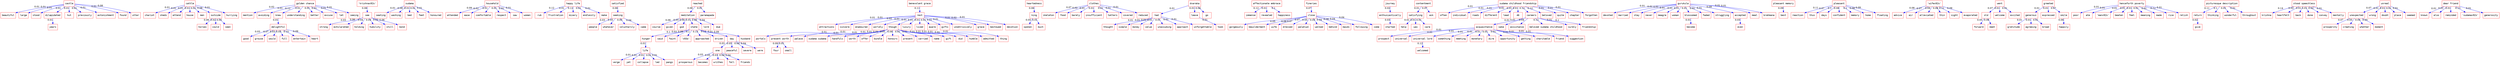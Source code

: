 strict digraph  {
	castle	 [color=red,
		fontname=courier,
		shape=box];
	beautiful	 [color=red,
		fontname=courier,
		shape=box];
	castle -> beautiful	 [color=blue,
		xlabel=0.01];
	large	 [color=red,
		fontname=courier,
		shape=box];
	castle -> large	 [color=blue,
		xlabel=0.01];
	stood	 [color=red,
		fontname=courier,
		shape=box];
	castle -> stood	 [color=blue,
		xlabel=0.01];
	dilapidated	 [color=red,
		fontname=courier,
		shape=box];
	castle -> dilapidated	 [color=blue,
		xlabel=0.01];
	hut	 [color=red,
		fontname=courier,
		shape=box];
	castle -> hut	 [color=blue,
		xlabel=0.01];
	previously	 [color=red,
		fontname=courier,
		shape=box];
	castle -> previously	 [color=blue,
		xlabel=0.01];
	astonishment	 [color=red,
		fontname=courier,
		shape=box];
	castle -> astonishment	 [color=blue,
		xlabel=0.01];
	found	 [color=red,
		fontname=courier,
		shape=box];
	castle -> found	 [color=blue,
		xlabel=0.01];
	utter	 [color=red,
		fontname=courier,
		shape=box];
	castle -> utter	 [color=blue,
		xlabel=0.08];
	years	 [color=red,
		fontname=courier,
		shape=box];
	dilapidated -> years	 [color=blue,
		xlabel=0.01];
	cattle	 [color=red,
		fontname=courier,
		shape=box];
	chariot	 [color=red,
		fontname=courier,
		shape=box];
	cattle -> chariot	 [color=blue,
		xlabel=0.01];
	sheds	 [color=red,
		fontname=courier,
		shape=box];
	cattle -> sheds	 [color=blue,
		xlabel=0.01];
	attend	 [color=red,
		fontname=courier,
		shape=box];
	cattle -> attend	 [color=blue,
		xlabel=0.01];
	house	 [color=red,
		fontname=courier,
		shape=box];
	cattle -> house	 [color=blue,
		xlabel=0.01];
	men	 [color=red,
		fontname=courier,
		shape=box];
	cattle -> men	 [color=blue,
		xlabel=0.01];
	outside	 [color=red,
		fontname=courier,
		shape=box];
	cattle -> outside	 [color=blue,
		xlabel=0.08];
	hurrying	 [color=red,
		fontname=courier,
		shape=box];
	cattle -> hurrying	 [color=blue,
		xlabel=0.01];
	horses	 [color=red,
		fontname=courier,
		shape=box];
	outside -> horses	 [color=blue,
		xlabel=0.06];
	could	 [color=red,
		fontname=courier,
		shape=box];
	outside -> could	 [color=blue,
		xlabel=0.02];
	seen	 [color=red,
		fontname=courier,
		shape=box];
	outside -> seen	 [color=blue,
		xlabel=0.05];
	"golden chance"	 [color=red,
		fontname=courier,
		shape=box];
	mention	 [color=red,
		fontname=courier,
		shape=box];
	"golden chance" -> mention	 [color=blue,
		xlabel=0.02];
	avoiding	 [color=red,
		fontname=courier,
		shape=box];
	"golden chance" -> avoiding	 [color=blue,
		xlabel=0.01];
	knew	 [color=red,
		fontname=courier,
		shape=box];
	"golden chance" -> knew	 [color=blue,
		xlabel=0.12];
	understanding	 [color=red,
		fontname=courier,
		shape=box];
	"golden chance" -> understanding	 [color=blue,
		xlabel=0.01];
	better	 [color=red,
		fontname=courier,
		shape=box];
	"golden chance" -> better	 [color=blue,
		xlabel=0.01];
	excuse	 [color=red,
		fontname=courier,
		shape=box];
	"golden chance" -> excuse	 [color=blue,
		xlabel=0.01];
	let	 [color=red,
		fontname=courier,
		shape=box];
	"golden chance" -> let	 [color=blue,
		xlabel=0.01];
	seeing	 [color=red,
		fontname=courier,
		shape=box];
	"golden chance" -> seeing	 [color=blue,
		xlabel=0.01];
	delightful	 [color=red,
		fontname=courier,
		shape=box];
	knew -> delightful	 [color=blue,
		xlabel=0.01];
	good	 [color=red,
		fontname=courier,
		shape=box];
	delightful -> good	 [color=blue,
		xlabel=0.03];
	grouse	 [color=red,
		fontname=courier,
		shape=box];
	delightful -> grouse	 [color=blue,
		xlabel=0.07];
	would	 [color=red,
		fontname=courier,
		shape=box];
	delightful -> would	 [color=blue,
		xlabel=0.03];
	full	 [color=red,
		fontname=courier,
		shape=box];
	delightful -> full	 [color=blue,
		xlabel=0.05];
	entertain	 [color=red,
		fontname=courier,
		shape=box];
	delightful -> entertain	 [color=blue,
		xlabel=0.15];
	heart	 [color=red,
		fontname=courier,
		shape=box];
	delightful -> heart	 [color=blue,
		xlabel=0.09];
	"'krishna\x92s'"	 [color=red,
		fontname=courier,
		shape=box];
	see	 [color=red,
		fontname=courier,
		shape=box];
	"'krishna\x92s'" -> see	 [color=blue,
		xlabel=0.06];
	strong	 [color=red,
		fontname=courier,
		shape=box];
	see -> strong	 [color=blue,
		xlabel=0.03];
	exhilarated	 [color=red,
		fontname=courier,
		shape=box];
	see -> exhilarated	 [color=blue,
		xlabel=0.06];
	holding	 [color=red,
		fontname=courier,
		shape=box];
	see -> holding	 [color=blue,
		xlabel=0.04];
	humility	 [color=red,
		fontname=courier,
		shape=box];
	see -> humility	 [color=blue,
		xlabel=0.04];
	still	 [color=red,
		fontname=courier,
		shape=box];
	see -> still	 [color=blue,
		xlabel=0.02];
	bond	 [color=red,
		fontname=courier,
		shape=box];
	see -> bond	 [color=blue,
		xlabel=0.06];
	sudama	 [color=red,
		fontname=courier,
		shape=box];
	seating	 [color=red,
		fontname=courier,
		shape=box];
	sudama -> seating	 [color=blue,
		xlabel=0.01];
	washing	 [color=red,
		fontname=courier,
		shape=box];
	sudama -> washing	 [color=blue,
		xlabel=0.08];
	bed	 [color=red,
		fontname=courier,
		shape=box];
	sudama -> bed	 [color=blue,
		xlabel=0.01];
	feet	 [color=red,
		fontname=courier,
		shape=box];
	sudama -> feet	 [color=blue,
		xlabel=0.01];
	honoured	 [color=red,
		fontname=courier,
		shape=box];
	sudama -> honoured	 [color=blue,
		xlabel=0.01];
	household	 [color=red,
		fontname=courier,
		shape=box];
	attended	 [color=red,
		fontname=courier,
		shape=box];
	household -> attended	 [color=blue,
		xlabel=0.09];
	ease	 [color=red,
		fontname=courier,
		shape=box];
	household -> ease	 [color=blue,
		xlabel=0.02];
	comfortable	 [color=red,
		fontname=courier,
		shape=box];
	household -> comfortable	 [color=blue,
		xlabel=0.01];
	respect	 [color=red,
		fontname=courier,
		shape=box];
	household -> respect	 [color=blue,
		xlabel=0.01];
	saw	 [color=red,
		fontname=courier,
		shape=box];
	household -> saw	 [color=blue,
		xlabel=0.01];
	women	 [color=red,
		fontname=courier,
		shape=box];
	household -> women	 [color=blue,
		xlabel=0.01];
	"happy life"	 [color=red,
		fontname=courier,
		shape=box];
	rub	 [color=red,
		fontname=courier,
		shape=box];
	"happy life" -> rub	 [color=blue,
		xlabel=0.12];
	frustration	 [color=red,
		fontname=courier,
		shape=box];
	"happy life" -> frustration	 [color=blue,
		xlabel=0.01];
	misery	 [color=red,
		fontname=courier,
		shape=box];
	"happy life" -> misery	 [color=blue,
		xlabel=0.12];
	endlessly	 [color=red,
		fontname=courier,
		shape=box];
	"happy life" -> endlessly	 [color=blue,
		xlabel=0.01];
	make	 [color=red,
		fontname=courier,
		shape=box];
	"happy life" -> make	 [color=blue,
		xlabel=0.01];
	satisfied	 [color=red,
		fontname=courier,
		shape=box];
	seeking	 [color=red,
		fontname=courier,
		shape=box];
	satisfied -> seeking	 [color=blue,
		xlabel=0.06];
	people	 [color=red,
		fontname=courier,
		shape=box];
	seeking -> people	 [color=blue,
		xlabel=0.03];
	whatever	 [color=red,
		fontname=courier,
		shape=box];
	seeking -> whatever	 [color=blue,
		xlabel=0.05];
	voluntarily	 [color=red,
		fontname=courier,
		shape=box];
	seeking -> voluntarily	 [color=blue,
		xlabel=0.05];
	came	 [color=red,
		fontname=courier,
		shape=box];
	seeking -> came	 [color=blue,
		xlabel=0.04];
	reached	 [color=red,
		fontname=courier,
		shape=box];
	meditation	 [color=red,
		fontname=courier,
		shape=box];
	reached -> meditation	 [color=blue,
		xlabel=0.08];
	paramapada	 [color=red,
		fontname=courier,
		shape=box];
	reached -> paramapada	 [color=blue,
		xlabel=0.01];
	course	 [color=red,
		fontname=courier,
		shape=box];
	meditation -> course	 [color=blue,
		xlabel=0.06];
	given	 [color=red,
		fontname=courier,
		shape=box];
	meditation -> given	 [color=blue,
		xlabel=0.05];
	god	 [color=red,
		fontname=courier,
		shape=box];
	meditation -> god	 [color=blue,
		xlabel=0.06];
	state	 [color=red,
		fontname=courier,
		shape=box];
	meditation -> state	 [color=blue,
		xlabel=0.01];
	lord	 [color=red,
		fontname=courier,
		shape=box];
	meditation -> lord	 [color=blue,
		xlabel=0.06];
	due	 [color=red,
		fontname=courier,
		shape=box];
	meditation -> due	 [color=blue,
		xlabel=0.04];
	hunger	 [color=red,
		fontname=courier,
		shape=box];
	state -> hunger	 [color=blue,
		xlabel=0.1];
	said	 [color=red,
		fontname=courier,
		shape=box];
	state -> said	 [color=blue,
		xlabel=0.03];
	faint	 [color=red,
		fontname=courier,
		shape=box];
	state -> faint	 [color=blue,
		xlabel=0.09];
	"'\x93o'"	 [color=red,
		fontname=courier,
		shape=box];
	state -> "'\x93o'"	 [color=blue,
		xlabel=0.1];
	approached	 [color=red,
		fontname=courier,
		shape=box];
	state -> approached	 [color=blue,
		xlabel=0.13];
	driven	 [color=red,
		fontname=courier,
		shape=box];
	state -> driven	 [color=blue,
		xlabel=0.14];
	day	 [color=red,
		fontname=courier,
		shape=box];
	state -> day	 [color=blue,
		xlabel=0.01];
	husband	 [color=red,
		fontname=courier,
		shape=box];
	state -> husband	 [color=blue,
		xlabel=0.09];
	life	 [color=red,
		fontname=courier,
		shape=box];
	hunger -> life	 [color=blue,
		xlabel=0.01];
	one	 [color=red,
		fontname=courier,
		shape=box];
	day -> one	 [color=blue,
		xlabel=0.03];
	peaceful	 [color=red,
		fontname=courier,
		shape=box];
	day -> peaceful	 [color=blue,
		xlabel=0.05];
	severe	 [color=red,
		fontname=courier,
		shape=box];
	day -> severe	 [color=blue,
		xlabel=0.04];
	were	 [color=red,
		fontname=courier,
		shape=box];
	day -> were	 [color=blue,
		xlabel=0.04];
	verge	 [color=red,
		fontname=courier,
		shape=box];
	life -> verge	 [color=blue,
		xlabel=0.01];
	yet	 [color=red,
		fontname=courier,
		shape=box];
	life -> yet	 [color=blue,
		xlabel=0.01];
	collapse	 [color=red,
		fontname=courier,
		shape=box];
	life -> collapse	 [color=blue,
		xlabel=0.01];
	led	 [color=red,
		fontname=courier,
		shape=box];
	life -> led	 [color=blue,
		xlabel=0.01];
	pangs	 [color=red,
		fontname=courier,
		shape=box];
	life -> pangs	 [color=blue,
		xlabel=0.01];
	prosperous	 [color=red,
		fontname=courier,
		shape=box];
	one -> prosperous	 [color=blue,
		xlabel=0.03];
	becomes	 [color=red,
		fontname=courier,
		shape=box];
	one -> becomes	 [color=blue,
		xlabel=0.05];
	writhes	 [color=red,
		fontname=courier,
		shape=box];
	one -> writhes	 [color=blue,
		xlabel=0.03];
	fall	 [color=red,
		fontname=courier,
		shape=box];
	one -> fall	 [color=blue,
		xlabel=0.04];
	friends	 [color=red,
		fontname=courier,
		shape=box];
	one -> friends	 [color=blue,
		xlabel=0.04];
	"benevolent grace"	 [color=red,
		fontname=courier,
		shape=box];
	rest	 [color=red,
		fontname=courier,
		shape=box];
	"benevolent grace" -> rest	 [color=blue,
		xlabel=0.11];
	attractions	 [color=red,
		fontname=courier,
		shape=box];
	rest -> attractions	 [color=blue,
		xlabel=0.01];
	sincere	 [color=red,
		fontname=courier,
		shape=box];
	rest -> sincere	 [color=blue,
		xlabel=0.01];
	enamoured	 [color=red,
		fontname=courier,
		shape=box];
	rest -> enamoured	 [color=blue,
		xlabel=0.02];
	worldly	 [color=red,
		fontname=courier,
		shape=box];
	rest -> worldly	 [color=blue,
		xlabel=0.01];
	though	 [color=red,
		fontname=courier,
		shape=box];
	rest -> though	 [color=blue,
		xlabel=0.01];
	luxury	 [color=red,
		fontname=courier,
		shape=box];
	rest -> luxury	 [color=blue,
		xlabel=0.01];
	lived	 [color=red,
		fontname=courier,
		shape=box];
	rest -> lived	 [color=blue,
		xlabel=0.01];
	aware	 [color=red,
		fontname=courier,
		shape=box];
	rest -> aware	 [color=blue,
		xlabel=0.01];
	gifts	 [color=red,
		fontname=courier,
		shape=box];
	rest -> gifts	 [color=blue,
		xlabel=0.01];
	unobtrusively	 [color=red,
		fontname=courier,
		shape=box];
	rest -> unobtrusively	 [color=blue,
		xlabel=0.01];
	grace	 [color=red,
		fontname=courier,
		shape=box];
	rest -> grace	 [color=blue,
		xlabel=0.01];
	bestowed	 [color=red,
		fontname=courier,
		shape=box];
	rest -> bestowed	 [color=blue,
		xlabel=0.02];
	devotion	 [color=red,
		fontname=courier,
		shape=box];
	rest -> devotion	 [color=blue,
		xlabel=0.01];
	portals	 [color=red,
		fontname=courier,
		shape=box];
	though -> portals	 [color=blue,
		xlabel=0.01];
	"present worth"	 [color=red,
		fontname=courier,
		shape=box];
	though -> "present worth"	 [color=blue,
		xlabel=0.01];
	palace	 [color=red,
		fontname=courier,
		shape=box];
	though -> palace	 [color=blue,
		xlabel=0.01];
	"sudama sudama"	 [color=red,
		fontname=courier,
		shape=box];
	though -> "sudama sudama"	 [color=blue,
		xlabel=0.01];
	handfuls	 [color=red,
		fontname=courier,
		shape=box];
	though -> handfuls	 [color=blue,
		xlabel=0.01];
	worth	 [color=red,
		fontname=courier,
		shape=box];
	though -> worth	 [color=blue,
		xlabel=0.01];
	offer	 [color=red,
		fontname=courier,
		shape=box];
	though -> offer	 [color=blue,
		xlabel=0.01];
	bundle	 [color=red,
		fontname=courier,
		shape=box];
	though -> bundle	 [color=blue,
		xlabel=0.01];
	honours	 [color=red,
		fontname=courier,
		shape=box];
	though -> honours	 [color=blue,
		xlabel=0.08];
	present	 [color=red,
		fontname=courier,
		shape=box];
	though -> present	 [color=blue,
		xlabel=0.01];
	carried	 [color=red,
		fontname=courier,
		shape=box];
	though -> carried	 [color=blue,
		xlabel=0.01];
	name	 [color=red,
		fontname=courier,
		shape=box];
	though -> name	 [color=blue,
		xlabel=0.01];
	gift	 [color=red,
		fontname=courier,
		shape=box];
	though -> gift	 [color=blue,
		xlabel=0.01];
	did	 [color=red,
		fontname=courier,
		shape=box];
	though -> did	 [color=blue,
		xlabel=0.01];
	humble	 [color=red,
		fontname=courier,
		shape=box];
	though -> humble	 [color=blue,
		xlabel=0.01];
	admitted	 [color=red,
		fontname=courier,
		shape=box];
	though -> admitted	 [color=blue,
		xlabel=0.01];
	thing	 [color=red,
		fontname=courier,
		shape=box];
	though -> thing	 [color=blue,
		xlabel=0.01];
	four	 [color=red,
		fontname=courier,
		shape=box];
	"present worth" -> four	 [color=blue,
		xlabel=0.09];
	small	 [color=red,
		fontname=courier,
		shape=box];
	"present worth" -> small	 [color=blue,
		xlabel=0.01];
	heartedness	 [color=red,
		fontname=courier,
		shape=box];
	king	 [color=red,
		fontname=courier,
		shape=box];
	heartedness -> king	 [color=blue,
		xlabel=0.06];
	spoken	 [color=red,
		fontname=courier,
		shape=box];
	king -> spoken	 [color=blue,
		xlabel=0.05];
	much	 [color=red,
		fontname=courier,
		shape=box];
	king -> much	 [color=blue,
		xlabel=0.01];
	clothes	 [color=red,
		fontname=courier,
		shape=box];
	skeleton	 [color=red,
		fontname=courier,
		shape=box];
	clothes -> skeleton	 [color=blue,
		xlabel=0.07];
	food	 [color=red,
		fontname=courier,
		shape=box];
	clothes -> food	 [color=blue,
		xlabel=0.02];
	barely	 [color=red,
		fontname=courier,
		shape=box];
	clothes -> barely	 [color=blue,
		xlabel=0.01];
	insufficient	 [color=red,
		fontname=courier,
		shape=box];
	clothes -> insufficient	 [color=blue,
		xlabel=0.01];
	tatters	 [color=red,
		fontname=courier,
		shape=box];
	clothes -> tatters	 [color=blue,
		xlabel=0.01];
	covered	 [color=red,
		fontname=courier,
		shape=box];
	clothes -> covered	 [color=blue,
		xlabel=0.01];
	reduced	 [color=red,
		fontname=courier,
		shape=box];
	clothes -> reduced	 [color=blue,
		xlabel=0.01];
	dvaraka	 [color=red,
		fontname=courier,
		shape=box];
	had	 [color=red,
		fontname=courier,
		shape=box];
	dvaraka -> had	 [color=blue,
		xlabel=0.01];
	leave	 [color=red,
		fontname=courier,
		shape=box];
	dvaraka -> leave	 [color=blue,
		xlabel=0.01];
	go	 [color=red,
		fontname=courier,
		shape=box];
	dvaraka -> go	 [color=blue,
		xlabel=0.06];
	thought	 [color=red,
		fontname=courier,
		shape=box];
	had -> thought	 [color=blue,
		xlabel=0.01];
	simple	 [color=red,
		fontname=courier,
		shape=box];
	had -> simple	 [color=blue,
		xlabel=0.01];
	money	 [color=red,
		fontname=courier,
		shape=box];
	had -> money	 [color=blue,
		xlabel=0.01];
	value	 [color=red,
		fontname=courier,
		shape=box];
	had -> value	 [color=blue,
		xlabel=0.01];
	unassuming	 [color=red,
		fontname=courier,
		shape=box];
	had -> unassuming	 [color=blue,
		xlabel=0.01];
	approach	 [color=red,
		fontname=courier,
		shape=box];
	had -> approach	 [color=blue,
		xlabel=0.01];
	unforgettable	 [color=red,
		fontname=courier,
		shape=box];
	had -> unforgettable	 [color=blue,
		xlabel=0.01];
	took	 [color=red,
		fontname=courier,
		shape=box];
	leave -> took	 [color=blue,
		xlabel=0.01];
	"affectionate embrace"	 [color=red,
		fontname=courier,
		shape=box];
	immense	 [color=red,
		fontname=courier,
		shape=box];
	"affectionate embrace" -> immense	 [color=blue,
		xlabel=0.12];
	revealed	 [color=red,
		fontname=courier,
		shape=box];
	"affectionate embrace" -> revealed	 [color=blue,
		xlabel=0.01];
	happiness	 [color=red,
		fontname=courier,
		shape=box];
	"affectionate embrace" -> happiness	 [color=blue,
		xlabel=0.1];
	fineries	 [color=red,
		fontname=courier,
		shape=box];
	close	 [color=red,
		fontname=courier,
		shape=box];
	fineries -> close	 [color=blue,
		xlabel=0.07];
	gorgeously	 [color=red,
		fontname=courier,
		shape=box];
	close -> gorgeously	 [color=blue,
		xlabel=0.05];
	bewilderment	 [color=red,
		fontname=courier,
		shape=box];
	close -> bewilderment	 [color=blue,
		xlabel=0.06];
	wife	 [color=red,
		fontname=courier,
		shape=box];
	close -> wife	 [color=blue,
		xlabel=0.07];
	dressed	 [color=red,
		fontname=courier,
		shape=box];
	close -> dressed	 [color=blue,
		xlabel=0.07];
	palatial	 [color=red,
		fontname=courier,
		shape=box];
	close -> palatial	 [color=blue,
		xlabel=0.05];
	walked	 [color=red,
		fontname=courier,
		shape=box];
	close -> walked	 [color=blue,
		xlabel=0.05];
	behind	 [color=red,
		fontname=courier,
		shape=box];
	close -> behind	 [color=blue,
		xlabel=0.04];
	maids	 [color=red,
		fontname=courier,
		shape=box];
	close -> maids	 [color=blue,
		xlabel=0.06];
	following	 [color=red,
		fontname=courier,
		shape=box];
	close -> following	 [color=blue,
		xlabel=0.04];
	come	 [color=red,
		fontname=courier,
		shape=box];
	close -> come	 [color=blue,
		xlabel=0.04];
	journey	 [color=red,
		fontname=courier,
		shape=box];
	enthusiastically	 [color=red,
		fontname=courier,
		shape=box];
	journey -> enthusiastically	 [color=blue,
		xlabel=0.02];
	started	 [color=red,
		fontname=courier,
		shape=box];
	enthusiastically -> started	 [color=blue,
		xlabel=0.03];
	contentment	 [color=red,
		fontname=courier,
		shape=box];
	satisfying	 [color=red,
		fontname=courier,
		shape=box];
	contentment -> satisfying	 [color=blue,
		xlabel=0.01];
	ask	 [color=red,
		fontname=courier,
		shape=box];
	contentment -> ask	 [color=blue,
		xlabel=0.07];
	help	 [color=red,
		fontname=courier,
		shape=box];
	satisfying -> help	 [color=blue,
		xlabel=0.01];
	was	 [color=red,
		fontname=courier,
		shape=box];
	satisfying -> was	 [color=blue,
		xlabel=0.01];
	care	 [color=red,
		fontname=courier,
		shape=box];
	satisfying -> care	 [color=blue,
		xlabel=0.01];
	"sudama childhood friendship"	 [color=red,
		fontname=courier,
		shape=box];
	often	 [color=red,
		fontname=courier,
		shape=box];
	"sudama childhood friendship" -> often	 [color=blue,
		xlabel=0.01];
	individual	 [color=red,
		fontname=courier,
		shape=box];
	"sudama childhood friendship" -> individual	 [color=blue,
		xlabel=0.01];
	roads	 [color=red,
		fontname=courier,
		shape=box];
	"sudama childhood friendship" -> roads	 [color=blue,
		xlabel=0.01];
	different	 [color=red,
		fontname=courier,
		shape=box];
	"sudama childhood friendship" -> different	 [color=blue,
		xlabel=0.01];
	lead	 [color=red,
		fontname=courier,
		shape=box];
	"sudama childhood friendship" -> lead	 [color=blue,
		xlabel=0.01];
	46	 [color=red,
		fontname=courier,
		shape=box];
	"sudama childhood friendship" -> 46	 [color=blue,
		xlabel=0.01];
	careers	 [color=red,
		fontname=courier,
		shape=box];
	"sudama childhood friendship" -> careers	 [color=blue,
		xlabel=0.12];
	beloved	 [color=red,
		fontname=courier,
		shape=box];
	"sudama childhood friendship" -> beloved	 [color=blue,
		xlabel=0.12];
	quite	 [color=red,
		fontname=courier,
		shape=box];
	"sudama childhood friendship" -> quite	 [color=blue,
		xlabel=0.01];
	chapter	 [color=red,
		fontname=courier,
		shape=box];
	"sudama childhood friendship" -> chapter	 [color=blue,
		xlabel=0.01];
	forgotten	 [color=red,
		fontname=courier,
		shape=box];
	"sudama childhood friendship" -> forgotten	 [color=blue,
		xlabel=0.01];
	acquaintance	 [color=red,
		fontname=courier,
		shape=box];
	careers -> acquaintance	 [color=blue,
		xlabel=0.01];
	sake	 [color=red,
		fontname=courier,
		shape=box];
	careers -> sake	 [color=blue,
		xlabel=0.01];
	assistance	 [color=red,
		fontname=courier,
		shape=box];
	careers -> assistance	 [color=blue,
		xlabel=0.04];
	"beloved sudama childhood"	 [color=red,
		fontname=courier,
		shape=box];
	careers -> "beloved sudama childhood"	 [color=blue,
		xlabel=0.12];
	surely	 [color=red,
		fontname=courier,
		shape=box];
	careers -> surely	 [color=blue,
		xlabel=0.01];
	friendship	 [color=red,
		fontname=courier,
		shape=box];
	careers -> friendship	 [color=blue,
		xlabel=0.1];
	prospect	 [color=red,
		fontname=courier,
		shape=box];
	acquaintance -> prospect	 [color=blue,
		xlabel=0.01];
	universal	 [color=red,
		fontname=courier,
		shape=box];
	acquaintance -> universal	 [color=blue,
		xlabel=0.01];
	"universal lord"	 [color=red,
		fontname=courier,
		shape=box];
	acquaintance -> "universal lord"	 [color=blue,
		xlabel=0.01];
	something	 [color=red,
		fontname=courier,
		shape=box];
	acquaintance -> something	 [color=blue,
		xlabel=0.01];
	meeting	 [color=red,
		fontname=courier,
		shape=box];
	acquaintance -> meeting	 [color=blue,
		xlabel=0.01];
	monetary	 [color=red,
		fontname=courier,
		shape=box];
	acquaintance -> monetary	 [color=blue,
		xlabel=0.01];
	dire	 [color=red,
		fontname=courier,
		shape=box];
	acquaintance -> dire	 [color=blue,
		xlabel=0.01];
	opportunity	 [color=red,
		fontname=courier,
		shape=box];
	acquaintance -> opportunity	 [color=blue,
		xlabel=0.01];
	getting	 [color=red,
		fontname=courier,
		shape=box];
	acquaintance -> getting	 [color=blue,
		xlabel=0.01];
	charitable	 [color=red,
		fontname=courier,
		shape=box];
	acquaintance -> charitable	 [color=blue,
		xlabel=0.01];
	friend	 [color=red,
		fontname=courier,
		shape=box];
	acquaintance -> friend	 [color=blue,
		xlabel=0.01];
	suggestion	 [color=red,
		fontname=courier,
		shape=box];
	acquaintance -> suggestion	 [color=blue,
		xlabel=0.01];
	welcomed	 [color=red,
		fontname=courier,
		shape=box];
	"universal lord" -> welcomed	 [color=blue,
		xlabel=0.12];
	gurukula	 [color=red,
		fontname=courier,
		shape=box];
	devoted	 [color=red,
		fontname=courier,
		shape=box];
	gurukula -> devoted	 [color=blue,
		xlabel=0.01];
	married	 [color=red,
		fontname=courier,
		shape=box];
	gurukula -> married	 [color=blue,
		xlabel=0.01];
	stay	 [color=red,
		fontname=courier,
		shape=box];
	gurukula -> stay	 [color=blue,
		xlabel=0.01];
	never	 [color=red,
		fontname=courier,
		shape=box];
	gurukula -> never	 [color=blue,
		xlabel=0.01];
	meagre	 [color=red,
		fontname=courier,
		shape=box];
	gurukula -> meagre	 [color=blue,
		xlabel=0.01];
	woman	 [color=red,
		fontname=courier,
		shape=box];
	gurukula -> woman	 [color=blue,
		xlabel=0.01];
	blossomed	 [color=red,
		fontname=courier,
		shape=box];
	gurukula -> blossomed	 [color=blue,
		xlabel=0.01];
	faded	 [color=red,
		fontname=courier,
		shape=box];
	gurukula -> faded	 [color=blue,
		xlabel=0.01];
	struggling	 [color=red,
		fontname=courier,
		shape=box];
	gurukula -> struggling	 [color=blue,
		xlabel=0.01];
	accepted	 [color=red,
		fontname=courier,
		shape=box];
	gurukula -> accepted	 [color=blue,
		xlabel=0.09];
	meal	 [color=red,
		fontname=courier,
		shape=box];
	gurukula -> meal	 [color=blue,
		xlabel=0.01];
	brahmana	 [color=red,
		fontname=courier,
		shape=box];
	gurukula -> brahmana	 [color=blue,
		xlabel=0.01];
	become	 [color=red,
		fontname=courier,
		shape=box];
	blossomed -> become	 [color=blue,
		xlabel=0.01];
	even	 [color=red,
		fontname=courier,
		shape=box];
	accepted -> even	 [color=blue,
		xlabel=0.03];
	"pleasant memory"	 [color=red,
		fontname=courier,
		shape=box];
	best	 [color=red,
		fontname=courier,
		shape=box];
	"pleasant memory" -> best	 [color=blue,
		xlabel=0.09];
	pleasant	 [color=red,
		fontname=courier,
		shape=box];
	reaction	 [color=red,
		fontname=courier,
		shape=box];
	pleasant -> reaction	 [color=blue,
		xlabel=0.11];
	thus	 [color=red,
		fontname=courier,
		shape=box];
	pleasant -> thus	 [color=blue,
		xlabel=0.07];
	days	 [color=red,
		fontname=courier,
		shape=box];
	pleasant -> days	 [color=blue,
		xlabel=0.1];
	confident	 [color=red,
		fontname=courier,
		shape=box];
	pleasant -> confident	 [color=blue,
		xlabel=0.08];
	memory	 [color=red,
		fontname=courier,
		shape=box];
	pleasant -> memory	 [color=blue,
		xlabel=0.1];
	home	 [color=red,
		fontname=courier,
		shape=box];
	pleasant -> home	 [color=blue,
		xlabel=0.08];
	floating	 [color=red,
		fontname=courier,
		shape=box];
	pleasant -> floating	 [color=blue,
		xlabel=0.09];
	"'wife\x92s'"	 [color=red,
		fontname=courier,
		shape=box];
	advice	 [color=red,
		fontname=courier,
		shape=box];
	"'wife\x92s'" -> advice	 [color=blue,
		xlabel=0.08];
	air	 [color=red,
		fontname=courier,
		shape=box];
	"'wife\x92s'" -> air	 [color=blue,
		xlabel=0.07];
	alleviated	 [color=red,
		fontname=courier,
		shape=box];
	"'wife\x92s'" -> alleviated	 [color=blue,
		xlabel=0.09];
	thin	 [color=red,
		fontname=courier,
		shape=box];
	"'wife\x92s'" -> thin	 [color=blue,
		xlabel=0.08];
	sight	 [color=red,
		fontname=courier,
		shape=box];
	"'wife\x92s'" -> sight	 [color=blue,
		xlabel=0.11];
	evaporated	 [color=red,
		fontname=courier,
		shape=box];
	"'wife\x92s'" -> evaporated	 [color=blue,
		xlabel=0.09];
	went	 [color=red,
		fontname=courier,
		shape=box];
	old	 [color=red,
		fontname=courier,
		shape=box];
	went -> old	 [color=blue,
		xlabel=0.07];
	welcome	 [color=red,
		fontname=courier,
		shape=box];
	went -> welcome	 [color=blue,
		xlabel=0.01];
	excited	 [color=red,
		fontname=courier,
		shape=box];
	went -> excited	 [color=blue,
		xlabel=0.01];
	forward	 [color=red,
		fontname=courier,
		shape=box];
	old -> forward	 [color=blue,
		xlabel=0.05];
	meet	 [color=red,
		fontname=courier,
		shape=box];
	old -> meet	 [color=blue,
		xlabel=0.06];
	greeted	 [color=red,
		fontname=courier,
		shape=box];
	generous	 [color=red,
		fontname=courier,
		shape=box];
	greeted -> generous	 [color=blue,
		xlabel=0.01];
	expressed	 [color=red,
		fontname=courier,
		shape=box];
	greeted -> expressed	 [color=blue,
		xlabel=0.01];
	smile	 [color=red,
		fontname=courier,
		shape=box];
	greeted -> smile	 [color=blue,
		xlabel=0.07];
	gratitude	 [color=red,
		fontname=courier,
		shape=box];
	generous -> gratitude	 [color=blue,
		xlabel=0.01];
	agreeing	 [color=red,
		fontname=courier,
		shape=box];
	generous -> agreeing	 [color=blue,
		xlabel=0.01];
	broad	 [color=red,
		fontname=courier,
		shape=box];
	generous -> broad	 [color=blue,
		xlabel=0.01];
	happily	 [color=red,
		fontname=courier,
		shape=box];
	smile -> happily	 [color=blue,
		xlabel=0.06];
	"henceforth poverty"	 [color=red,
		fontname=courier,
		shape=box];
	poor	 [color=red,
		fontname=courier,
		shape=box];
	"henceforth poverty" -> poor	 [color=blue,
		xlabel=0.01];
	ate	 [color=red,
		fontname=courier,
		shape=box];
	"henceforth poverty" -> ate	 [color=blue,
		xlabel=0.01];
	"'man\x92s'"	 [color=red,
		fontname=courier,
		shape=box];
	"henceforth poverty" -> "'man\x92s'"	 [color=blue,
		xlabel=0.01];
	beaten	 [color=red,
		fontname=courier,
		shape=box];
	"henceforth poverty" -> beaten	 [color=blue,
		xlabel=0.01];
	feel	 [color=red,
		fontname=courier,
		shape=box];
	"henceforth poverty" -> feel	 [color=blue,
		xlabel=0.01];
	meaning	 [color=red,
		fontname=courier,
		shape=box];
	"henceforth poverty" -> meaning	 [color=blue,
		xlabel=0.01];
	made	 [color=red,
		fontname=courier,
		shape=box];
	"henceforth poverty" -> made	 [color=blue,
		xlabel=0.01];
	rice	 [color=red,
		fontname=courier,
		shape=box];
	"henceforth poverty" -> rice	 [color=blue,
		xlabel=0.12];
	relish	 [color=red,
		fontname=courier,
		shape=box];
	"henceforth poverty" -> relish	 [color=blue,
		xlabel=0.01];
	"picturesque description"	 [color=red,
		fontname=courier,
		shape=box];
	return	 [color=red,
		fontname=courier,
		shape=box];
	"picturesque description" -> return	 [color=blue,
		xlabel=0.11];
	thinking	 [color=red,
		fontname=courier,
		shape=box];
	"picturesque description" -> thinking	 [color=blue,
		xlabel=0.1];
	wonderful	 [color=red,
		fontname=courier,
		shape=box];
	"picturesque description" -> wonderful	 [color=blue,
		xlabel=0.01];
	throughout	 [color=red,
		fontname=courier,
		shape=box];
	"picturesque description" -> throughout	 [color=blue,
		xlabel=0.01];
	give	 [color=red,
		fontname=courier,
		shape=box];
	return -> give	 [color=blue,
		xlabel=0.02];
	"stood speechless"	 [color=red,
		fontname=courier,
		shape=box];
	krishna	 [color=red,
		fontname=courier,
		shape=box];
	"stood speechless" -> krishna	 [color=blue,
		xlabel=0.14];
	heartfelt	 [color=red,
		fontname=courier,
		shape=box];
	"stood speechless" -> heartfelt	 [color=blue,
		xlabel=0.02];
	back	 [color=red,
		fontname=courier,
		shape=box];
	"stood speechless" -> back	 [color=blue,
		xlabel=0.01];
	done	 [color=red,
		fontname=courier,
		shape=box];
	"stood speechless" -> done	 [color=blue,
		xlabel=0.01];
	convey	 [color=red,
		fontname=courier,
		shape=box];
	"stood speechless" -> convey	 [color=blue,
		xlabel=0.02];
	mentally	 [color=red,
		fontname=courier,
		shape=box];
	"stood speechless" -> mentally	 [color=blue,
		xlabel=0.01];
	unreal	 [color=red,
		fontname=courier,
		shape=box];
	unexpected	 [color=red,
		fontname=courier,
		shape=box];
	unreal -> unexpected	 [color=blue,
		xlabel=0.07];
	wrong	 [color=red,
		fontname=courier,
		shape=box];
	unreal -> wrong	 [color=blue,
		xlabel=0.01];
	doubt	 [color=red,
		fontname=courier,
		shape=box];
	unreal -> doubt	 [color=blue,
		xlabel=0.01];
	place	 [color=red,
		fontname=courier,
		shape=box];
	unreal -> place	 [color=blue,
		xlabel=0.01];
	seemed	 [color=red,
		fontname=courier,
		shape=box];
	unreal -> seemed	 [color=blue,
		xlabel=0.01];
	prosperity	 [color=red,
		fontname=courier,
		shape=box];
	unexpected -> prosperity	 [color=blue,
		xlabel=0.07];
	creating	 [color=red,
		fontname=courier,
		shape=box];
	unexpected -> creating	 [color=blue,
		xlabel=0.05];
	whether	 [color=red,
		fontname=courier,
		shape=box];
	unexpected -> whether	 [color=blue,
		xlabel=0.04];
	moment	 [color=red,
		fontname=courier,
		shape=box];
	unexpected -> moment	 [color=blue,
		xlabel=0.05];
	"dear friend"	 [color=red,
		fontname=courier,
		shape=box];
	known	 [color=red,
		fontname=courier,
		shape=box];
	"dear friend" -> known	 [color=blue,
		xlabel=0.01];
	also	 [color=red,
		fontname=courier,
		shape=box];
	"dear friend" -> also	 [color=blue,
		xlabel=0.01];
	reminded	 [color=red,
		fontname=courier,
		shape=box];
	"dear friend" -> reminded	 [color=blue,
		xlabel=0.01];
	"'sudama\x92s'"	 [color=red,
		fontname=courier,
		shape=box];
	"dear friend" -> "'sudama\x92s'"	 [color=blue,
		xlabel=0.13];
	generosity	 [color=red,
		fontname=courier,
		shape=box];
	"dear friend" -> generosity	 [color=blue,
		xlabel=0.01];
}
